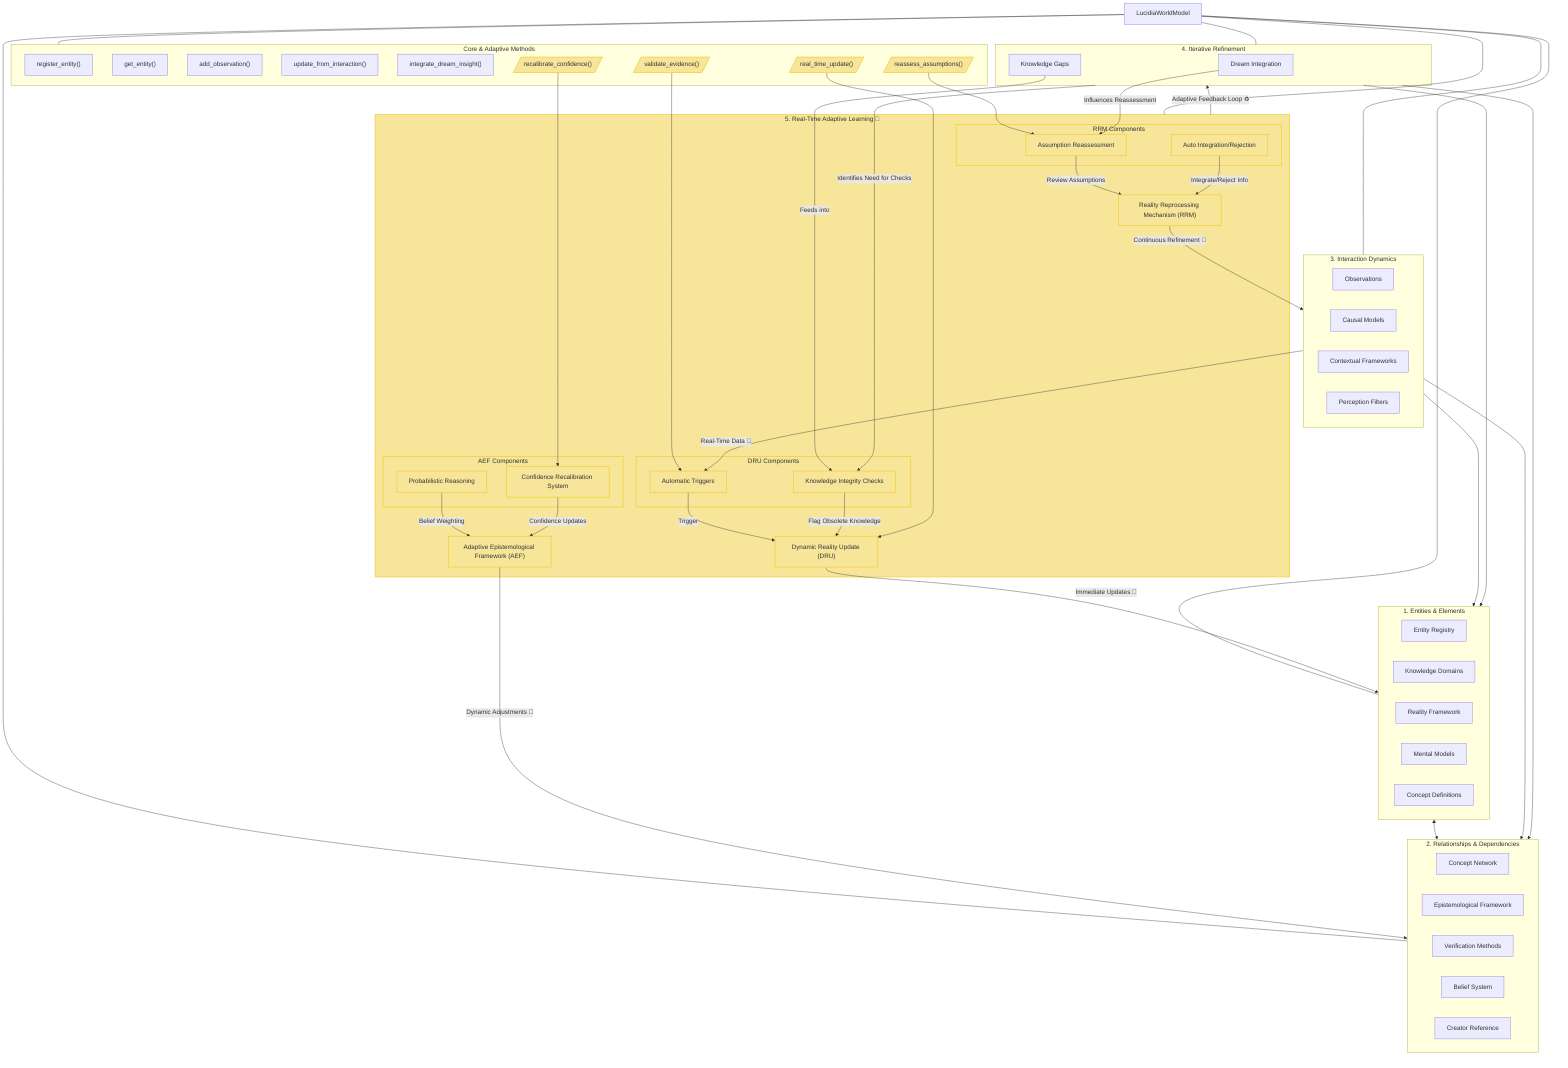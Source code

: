 flowchart TB
    %% Main class
    LWM["LucidiaWorldModel"]

    %% Original components
    subgraph Entities["1. Entities & Elements"]
        ER["Entity Registry"]
        KD["Knowledge Domains"]
        RF["Reality Framework"]
        MM["Mental Models"]
        CD["Concept Definitions"]
    end
    
    subgraph Relationships["2. Relationships & Dependencies"]
        CN["Concept Network"]
        EF["Epistemological Framework"]
        VM["Verification Methods"]
        BS["Belief System"]
        CR["Creator Reference"]
    end
    
    subgraph Interaction["3. Interaction Dynamics"]
        OBS["Observations"]
        CM["Causal Models"]
        CF["Contextual Frameworks"]
        PF["Perception Filters"]
    end
    
    subgraph Refinement["4. Iterative Refinement"]
        KG["Knowledge Gaps"]
        DI["Dream Integration"]
    end

    %% Adaptive Learning System - Highlighted
    subgraph Adaptive["5. Real-Time Adaptive Learning 🌟"]
        direction LR
        DRU["Dynamic Reality Update (DRU)"]
        AEF["Adaptive Epistemological Framework (AEF)"]
        RRM["Reality Reprocessing Mechanism (RRM)"]

        subgraph DRUM["DRU Components"]
            AT["Automatic Triggers"]
            KIC["Knowledge Integrity Checks"]
        end
        
        subgraph AEFC["AEF Components"]
            PR["Probabilistic Reasoning"]
            CRS["Confidence Recalibration System"]
        end
        
        subgraph RRMC["RRM Components"]
            AR["Assumption Reassessment"]
            AIR["Auto Integration/Rejection"]
        end
    end

    %% Adaptive Methods
    subgraph Methods["Core & Adaptive Methods"]
        direction LR
        RE["register_entity()"]
        GE["get_entity()"]
        AO["add_observation()"]
        UFI["update_from_interaction()"]
        IDI["integrate_dream_insight()"]
        
        %% New adaptive methods (distinct style)
        RT[/"real_time_update()"/]
        VE[/"validate_evidence()"/]
        RCF[/"recalibrate_confidence()"/]
        RA[/"reassess_assumptions()"/]
    end

    %% Connections - Original
    LWM --- Entities
    LWM --- Relationships
    LWM --- Interaction
    LWM --- Refinement
    LWM --- Adaptive
    LWM --- Methods

    %% Adaptive Component Connections - Clear feedback loops
    AT -->|"Trigger"| DRU
    KIC -->|"Flag Obsolete Knowledge"| DRU
    PR -->|"Belief Weighting"| AEF
    CRS -->|"Confidence Updates"| AEF
    AR -->|"Review Assumptions"| RRM
    AIR -->|"Integrate/Reject Info"| RRM

    %% Adaptive System Real-Time Flow (emphasized)
    Interaction -->|"Real-Time Data 📡"| AT
    DRU -->|"Immediate Updates 🔄"| Entities
    AEF -->|"Dynamic Adjustments 🔄"| Relationships
    RRM -->|"Continuous Refinement 🔄"| Interaction

    %% Method interactions clearly shown
    RT --> DRU
    VE --> AT
    RCF --> CRS
    RA --> AR

    %% Adaptive learning feedback loops (highlighted)
    Entities <--> Relationships
    Adaptive -->|"Adaptive Feedback Loop ♻️"| Refinement
    Refinement -->|"Identifies Need for Checks"| KIC
    DI -->|"Influences Reassessment"| AR
    KG -->|"Feeds into"| KIC

    %% Cross-component flows emphasized clearly
    Interaction --> Entities
    Interaction --> Relationships
    Refinement --> Entities
    Refinement --> Relationships

    %% Style adjustments for clarity
    classDef adaptive fill:#f7e59a,stroke:#f4d03f,stroke-width:2px
    class Adaptive,DRU,AEF,RRM,DRUM,AEFC,RRMC,AT,KIC,PR,CRS,AR,AIR adaptive
    class RT,VE,RCF,RA adaptive